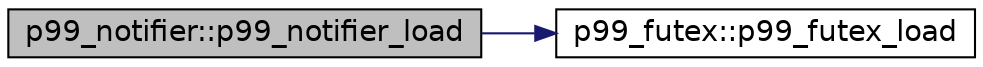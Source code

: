 digraph "p99_notifier::p99_notifier_load"
{
 // LATEX_PDF_SIZE
  edge [fontname="Helvetica",fontsize="14",labelfontname="Helvetica",labelfontsize="14"];
  node [fontname="Helvetica",fontsize="14",shape=record];
  rankdir="LR";
  Node1 [label="p99_notifier::p99_notifier_load",height=0.2,width=0.4,color="black", fillcolor="grey75", style="filled", fontcolor="black",tooltip="Return the value of the notifier. Non blocking."];
  Node1 -> Node2 [color="midnightblue",fontsize="14",style="solid",fontname="Helvetica"];
  Node2 [label="p99_futex::p99_futex_load",height=0.2,width=0.4,color="black", fillcolor="white", style="filled",URL="$group__futex_ga94890012858ca4b360a0733de64a0116.html#ga94890012858ca4b360a0733de64a0116",tooltip="Obtain the value of futex p00_fut atomically."];
}
